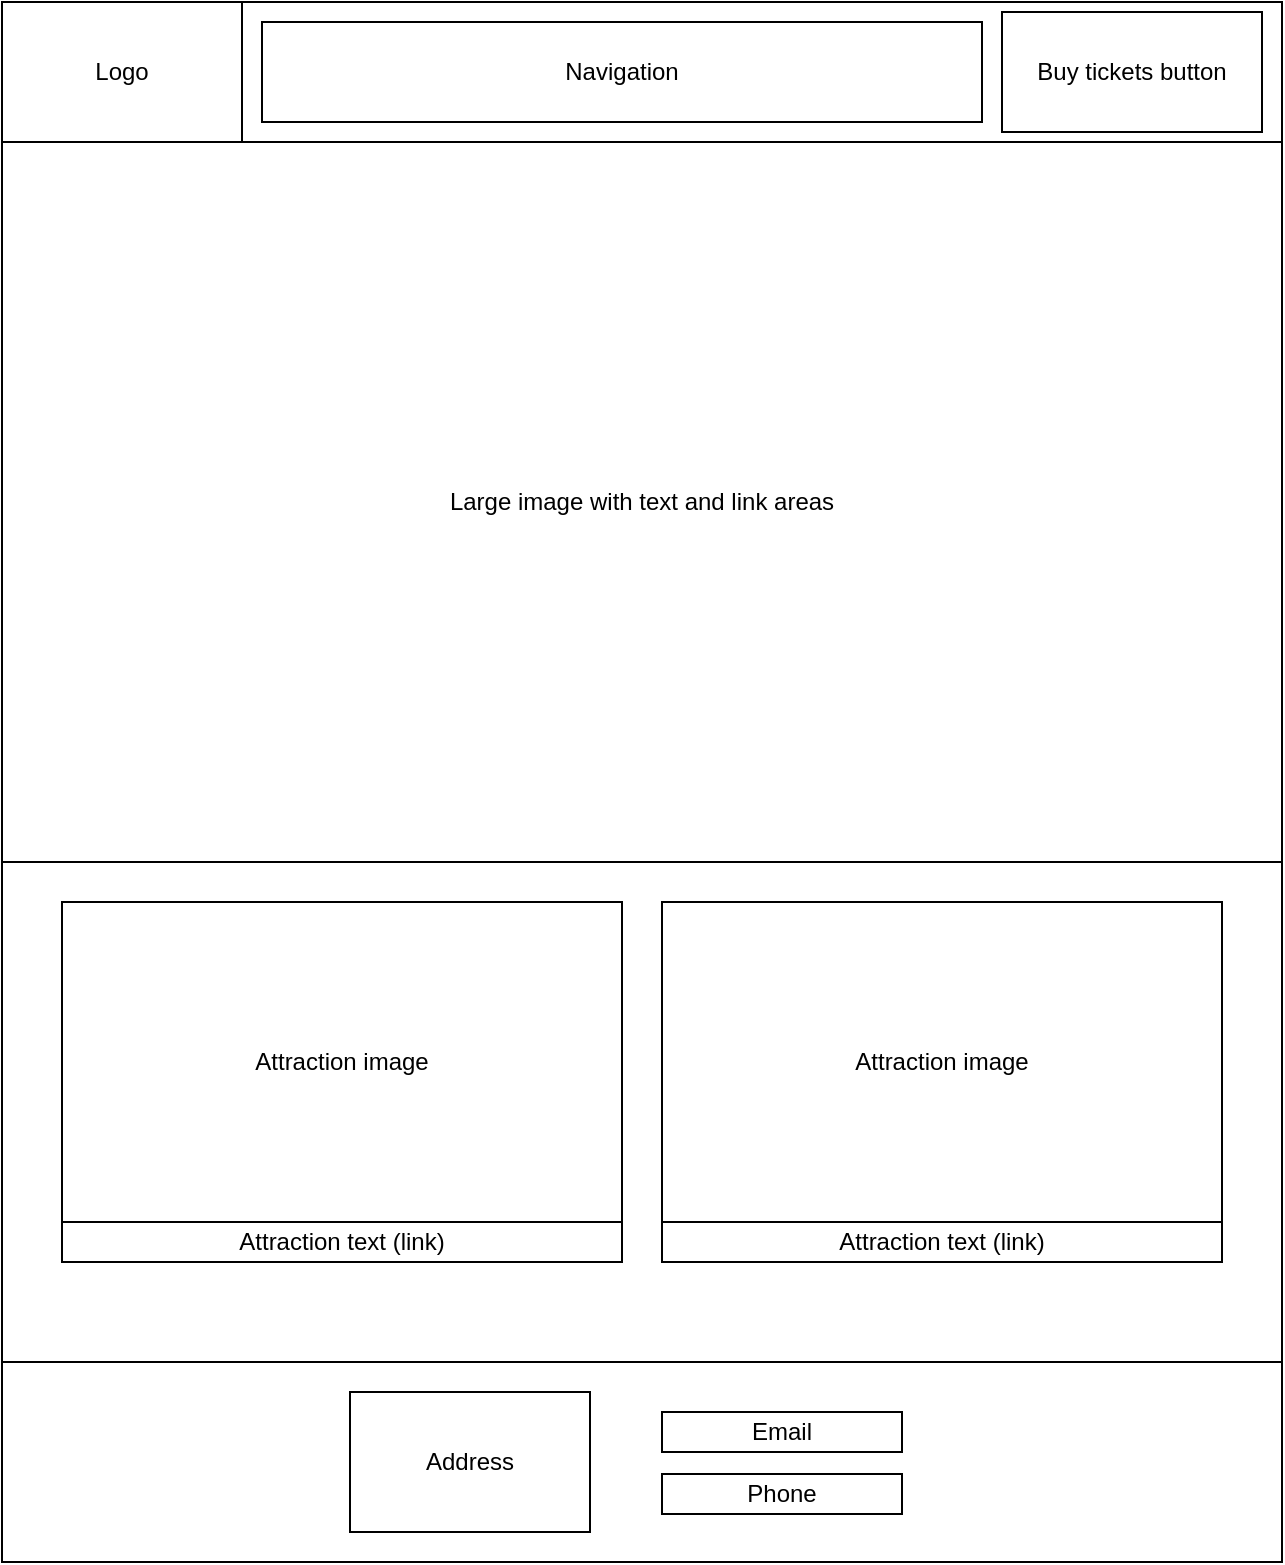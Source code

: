 <mxfile version="13.10.0" type="github">
  <diagram id="9Hw6Vr-7h3pMYh5VBa0q" name="Page-1">
    <mxGraphModel dx="781" dy="1113" grid="1" gridSize="10" guides="1" tooltips="1" connect="1" arrows="1" fold="1" page="1" pageScale="1" pageWidth="827" pageHeight="1169" math="0" shadow="0">
      <root>
        <mxCell id="0" />
        <mxCell id="1" parent="0" />
        <mxCell id="3FMGTcq-xvpvnl0HWLI_-1" value="" style="rounded=0;whiteSpace=wrap;html=1;" parent="1" vertex="1">
          <mxGeometry x="120" y="40" width="640" height="70" as="geometry" />
        </mxCell>
        <mxCell id="IbGQemOW2Y28JKWkVA5o-1" value="Logo" style="rounded=0;whiteSpace=wrap;html=1;" parent="1" vertex="1">
          <mxGeometry x="120" y="40" width="120" height="70" as="geometry" />
        </mxCell>
        <mxCell id="IbGQemOW2Y28JKWkVA5o-2" value="Navigation" style="rounded=0;whiteSpace=wrap;html=1;" parent="1" vertex="1">
          <mxGeometry x="250" y="50" width="360" height="50" as="geometry" />
        </mxCell>
        <mxCell id="IbGQemOW2Y28JKWkVA5o-3" value="Large image with text and link areas" style="rounded=0;whiteSpace=wrap;html=1;" parent="1" vertex="1">
          <mxGeometry x="120" y="110" width="640" height="360" as="geometry" />
        </mxCell>
        <mxCell id="IbGQemOW2Y28JKWkVA5o-4" value="" style="rounded=0;whiteSpace=wrap;html=1;" parent="1" vertex="1">
          <mxGeometry x="120" y="470" width="640" height="300" as="geometry" />
        </mxCell>
        <mxCell id="IbGQemOW2Y28JKWkVA5o-5" value="" style="rounded=0;whiteSpace=wrap;html=1;" parent="1" vertex="1">
          <mxGeometry x="120" y="720" width="640" height="100" as="geometry" />
        </mxCell>
        <mxCell id="IbGQemOW2Y28JKWkVA5o-6" value="Buy tickets button" style="rounded=0;whiteSpace=wrap;html=1;" parent="1" vertex="1">
          <mxGeometry x="620" y="45" width="130" height="60" as="geometry" />
        </mxCell>
        <mxCell id="IbGQemOW2Y28JKWkVA5o-11" value="Attraction image" style="rounded=0;whiteSpace=wrap;html=1;" parent="1" vertex="1">
          <mxGeometry x="150" y="490" width="280" height="160" as="geometry" />
        </mxCell>
        <mxCell id="IbGQemOW2Y28JKWkVA5o-13" value="Attraction text (link)" style="rounded=0;whiteSpace=wrap;html=1;" parent="1" vertex="1">
          <mxGeometry x="150" y="650" width="280" height="20" as="geometry" />
        </mxCell>
        <mxCell id="IbGQemOW2Y28JKWkVA5o-22" value="Attraction image" style="rounded=0;whiteSpace=wrap;html=1;" parent="1" vertex="1">
          <mxGeometry x="450" y="490" width="280" height="160" as="geometry" />
        </mxCell>
        <mxCell id="IbGQemOW2Y28JKWkVA5o-23" value="Attraction text (link)" style="rounded=0;whiteSpace=wrap;html=1;" parent="1" vertex="1">
          <mxGeometry x="450" y="650" width="280" height="20" as="geometry" />
        </mxCell>
        <mxCell id="IbGQemOW2Y28JKWkVA5o-24" value="Address" style="rounded=0;whiteSpace=wrap;html=1;" parent="1" vertex="1">
          <mxGeometry x="294" y="735" width="120" height="70" as="geometry" />
        </mxCell>
        <mxCell id="IbGQemOW2Y28JKWkVA5o-25" value="Email" style="rounded=0;whiteSpace=wrap;html=1;" parent="1" vertex="1">
          <mxGeometry x="450" y="745" width="120" height="20" as="geometry" />
        </mxCell>
        <mxCell id="IbGQemOW2Y28JKWkVA5o-26" value="Phone" style="rounded=0;whiteSpace=wrap;html=1;" parent="1" vertex="1">
          <mxGeometry x="450" y="776" width="120" height="20" as="geometry" />
        </mxCell>
      </root>
    </mxGraphModel>
  </diagram>
</mxfile>
